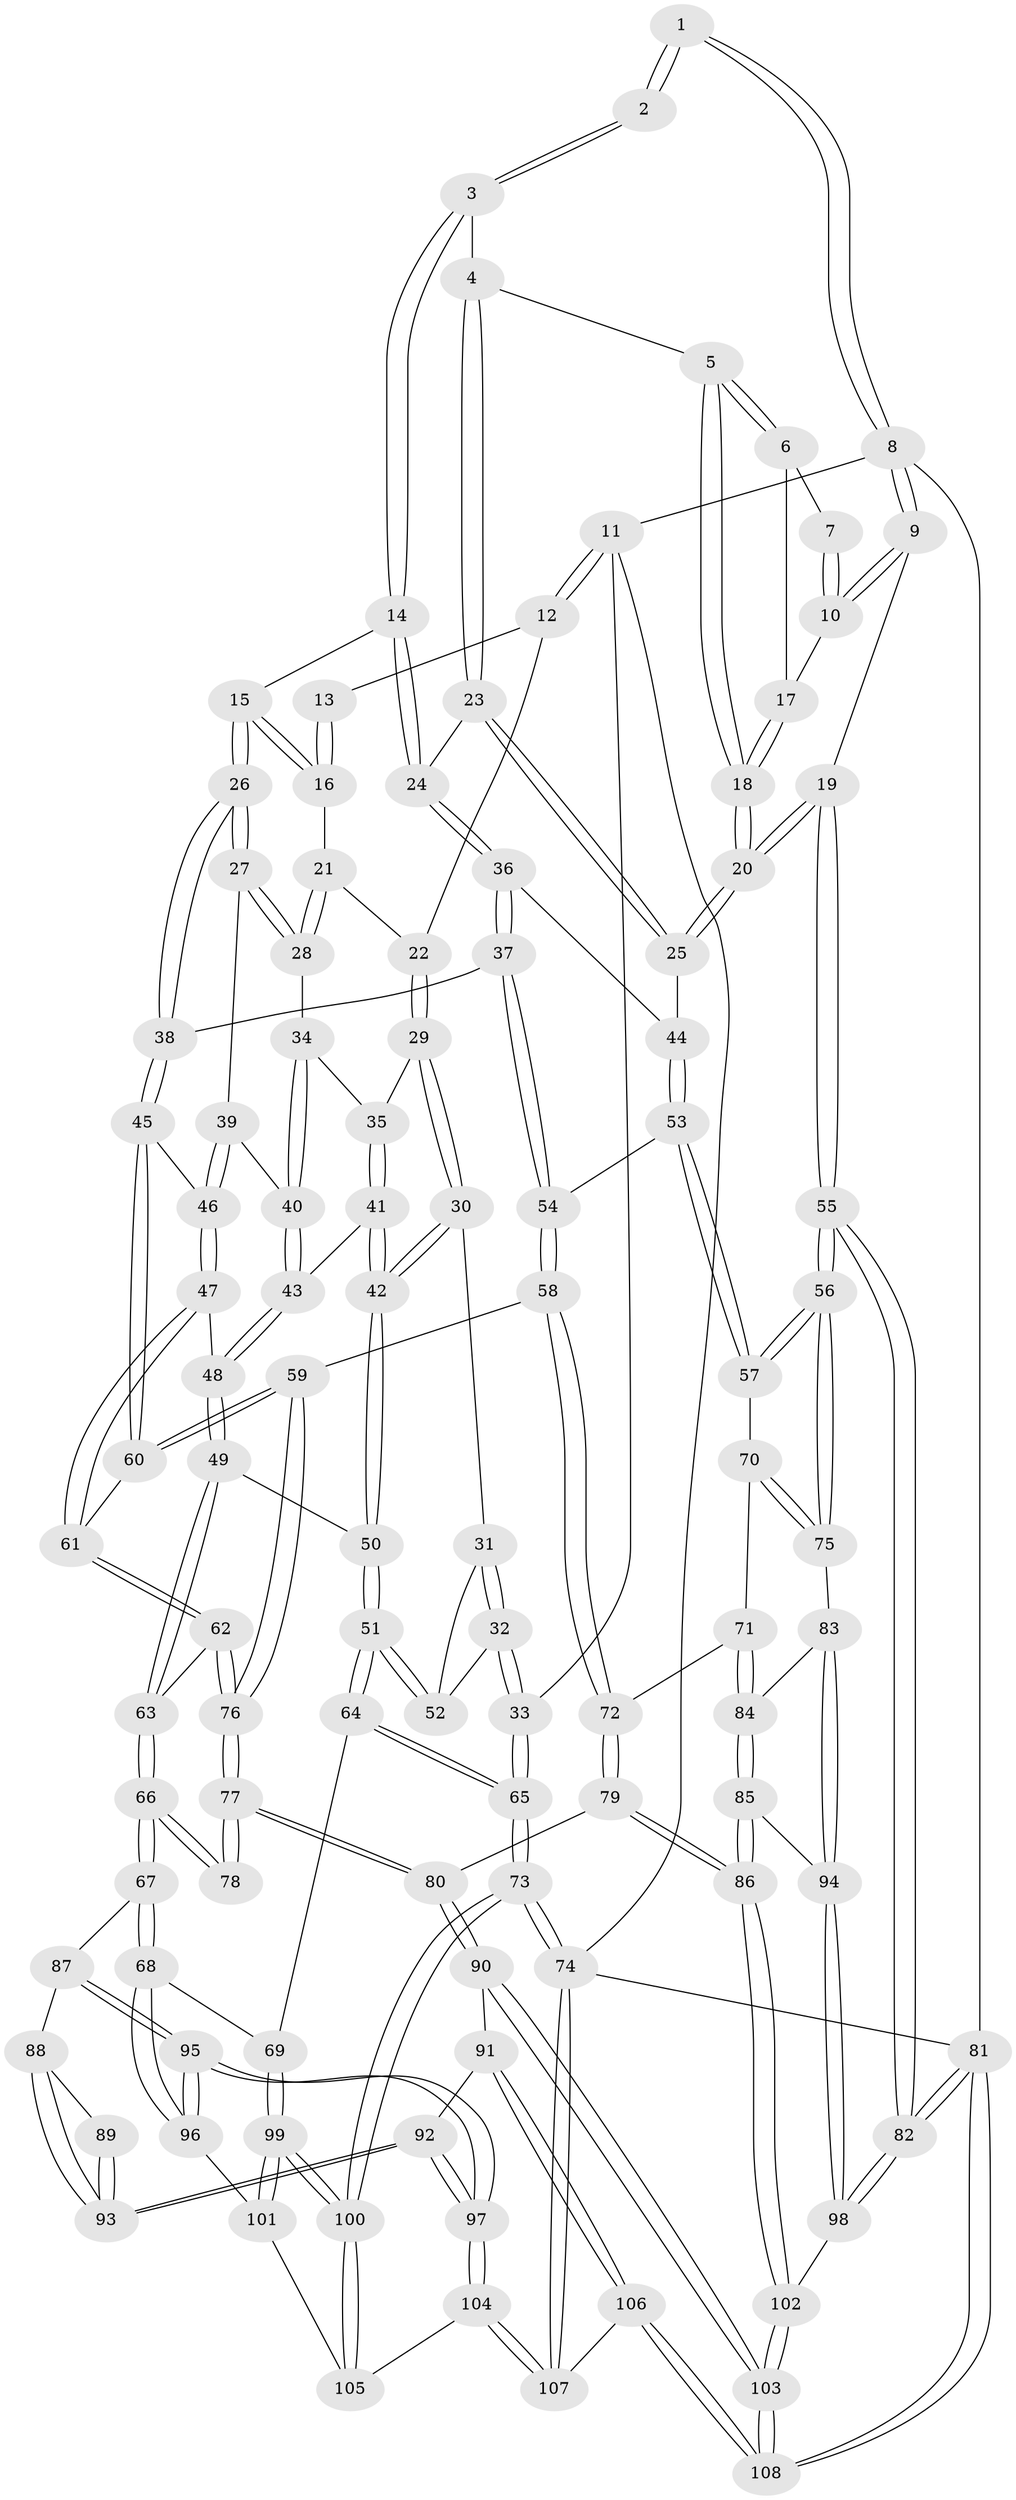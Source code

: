 // coarse degree distribution, {3: 0.5454545454545454, 4: 0.3181818181818182, 5: 0.045454545454545456, 2: 0.09090909090909091}
// Generated by graph-tools (version 1.1) at 2025/54/03/04/25 22:54:19]
// undirected, 108 vertices, 267 edges
graph export_dot {
  node [color=gray90,style=filled];
  1 [pos="+1+0"];
  2 [pos="+0.6912652042276817+0"];
  3 [pos="+0.7357824498293256+0.037499499341262774"];
  4 [pos="+0.7626963204108196+0.0690349774533186"];
  5 [pos="+0.8967922028441044+0.08115996762043215"];
  6 [pos="+0.9092691284814362+0.06971241239165504"];
  7 [pos="+0.9489138275988727+0.0033702059647413227"];
  8 [pos="+1+0"];
  9 [pos="+1+0.30606422766073343"];
  10 [pos="+0.9754408474858745+0.08736479998388105"];
  11 [pos="+0+0"];
  12 [pos="+0.1646110513003958+0"];
  13 [pos="+0.6001180822885823+0"];
  14 [pos="+0.6729842328863445+0.12585384320070814"];
  15 [pos="+0.5180848713583139+0.15522434688454467"];
  16 [pos="+0.5048574323300794+0.11205593525375461"];
  17 [pos="+0.947496137364021+0.10287288578284369"];
  18 [pos="+0.915466577136819+0.1973315746892172"];
  19 [pos="+1+0.3654022297506067"];
  20 [pos="+0.914888890467576+0.26960025879639365"];
  21 [pos="+0.30186333949158917+0.0796827339934614"];
  22 [pos="+0.2778966619215513+0.06599543612071766"];
  23 [pos="+0.8218270007748607+0.2032232771987838"];
  24 [pos="+0.6702794338200844+0.23330873917659714"];
  25 [pos="+0.8959189779416933+0.2684772461884461"];
  26 [pos="+0.5114368631967209+0.22787698480257004"];
  27 [pos="+0.41473973773444056+0.23462823657211865"];
  28 [pos="+0.4043737701838355+0.23037585539901415"];
  29 [pos="+0.24205708616132834+0.1619997144596974"];
  30 [pos="+0.13890324232246742+0.2616948994661053"];
  31 [pos="+0.13035175588947145+0.2609674435540999"];
  32 [pos="+0+0.17086861969264763"];
  33 [pos="+0+0.14812223641534744"];
  34 [pos="+0.3458651177167762+0.24937005795577935"];
  35 [pos="+0.3104977960432985+0.2547273987733948"];
  36 [pos="+0.6366277548780925+0.2780248454176978"];
  37 [pos="+0.603555469405694+0.30578487621170797"];
  38 [pos="+0.5647387209360651+0.30628502764506516"];
  39 [pos="+0.38639641825478177+0.31154454825380457"];
  40 [pos="+0.35780547438827176+0.32648138994600395"];
  41 [pos="+0.3046371251041425+0.27343663414911606"];
  42 [pos="+0.21021129381466033+0.34614856875980116"];
  43 [pos="+0.3452721362077002+0.33608164115904654"];
  44 [pos="+0.8558687798075053+0.2979714090393828"];
  45 [pos="+0.5347009859548744+0.3556906140433411"];
  46 [pos="+0.4570473814818074+0.3759877207413907"];
  47 [pos="+0.4025603431237133+0.4132117931801735"];
  48 [pos="+0.32478161847952275+0.3944502090588528"];
  49 [pos="+0.30057025797811804+0.4040010416880218"];
  50 [pos="+0.22710048597854918+0.39317724541035737"];
  51 [pos="+0.12989252518826142+0.5398408020826907"];
  52 [pos="+0.0843963945666+0.4241781966381232"];
  53 [pos="+0.7587520598801312+0.4031335073674313"];
  54 [pos="+0.7173788297294297+0.40536405556518695"];
  55 [pos="+1+0.49615981042419177"];
  56 [pos="+1+0.5334351318880218"];
  57 [pos="+0.7708218015806825+0.4200217310131203"];
  58 [pos="+0.6597116613065677+0.5133712513730249"];
  59 [pos="+0.5536069940569888+0.5123685422980973"];
  60 [pos="+0.5435330002523423+0.45976421005337353"];
  61 [pos="+0.41002021538717326+0.4565192555392937"];
  62 [pos="+0.40929953240593364+0.5213108219300796"];
  63 [pos="+0.3320072383809481+0.5229710938513764"];
  64 [pos="+0.11944261315192921+0.5773622962399279"];
  65 [pos="+0+0.5595201323061658"];
  66 [pos="+0.25163830434282586+0.5984567094233484"];
  67 [pos="+0.23825306722276474+0.606337251840289"];
  68 [pos="+0.14517594316990956+0.6045978366893883"];
  69 [pos="+0.14322734667307488+0.6038628175864416"];
  70 [pos="+0.7893783111596918+0.48961964794881446"];
  71 [pos="+0.761904561920037+0.6026740424157099"];
  72 [pos="+0.7330452981057595+0.6082375407908527"];
  73 [pos="+0+1"];
  74 [pos="+0+1"];
  75 [pos="+1+0.5358762542113794"];
  76 [pos="+0.4935183532673505+0.5920073085234678"];
  77 [pos="+0.4932847787179603+0.5969264122661777"];
  78 [pos="+0.4753559997592483+0.6099056530552127"];
  79 [pos="+0.6683895414530726+0.6987478391415088"];
  80 [pos="+0.5907557148119816+0.7089088691630908"];
  81 [pos="+1+1"];
  82 [pos="+1+0.8552004741282476"];
  83 [pos="+0.9425235110916459+0.6086022791360557"];
  84 [pos="+0.8457597663086899+0.6209769782567233"];
  85 [pos="+0.7919379391842386+0.8066616817018399"];
  86 [pos="+0.775951568699391+0.8300083929298012"];
  87 [pos="+0.33470500966317507+0.6934099812457026"];
  88 [pos="+0.3587035677406753+0.6901851505615912"];
  89 [pos="+0.4716927147897848+0.6140366562759929"];
  90 [pos="+0.5474162688945885+0.7984802711070115"];
  91 [pos="+0.4981998632318077+0.8411132998781637"];
  92 [pos="+0.4481075033514105+0.8356665412547047"];
  93 [pos="+0.4303485659507457+0.7640427855337588"];
  94 [pos="+0.9143156217599494+0.7205261172980622"];
  95 [pos="+0.3131552085578311+0.7958805719048428"];
  96 [pos="+0.2323338079049772+0.7764846924496602"];
  97 [pos="+0.3615623557059812+0.865244331634971"];
  98 [pos="+0.9536529448075718+0.8562428459626267"];
  99 [pos="+0.05975519774215746+0.8390504900560218"];
  100 [pos="+0+1"];
  101 [pos="+0.20113488675085986+0.8177077425493541"];
  102 [pos="+0.7910630080747435+0.9272718231340139"];
  103 [pos="+0.7834814856949954+0.9438413106439074"];
  104 [pos="+0.328964815904394+0.9252272699481707"];
  105 [pos="+0.22903637964506257+0.8955387482762366"];
  106 [pos="+0.6134355945341664+1"];
  107 [pos="+0.33325079641894406+1"];
  108 [pos="+0.7394102118515586+1"];
  1 -- 2;
  1 -- 2;
  1 -- 8;
  1 -- 8;
  2 -- 3;
  2 -- 3;
  3 -- 4;
  3 -- 14;
  3 -- 14;
  4 -- 5;
  4 -- 23;
  4 -- 23;
  5 -- 6;
  5 -- 6;
  5 -- 18;
  5 -- 18;
  6 -- 7;
  6 -- 17;
  7 -- 10;
  7 -- 10;
  8 -- 9;
  8 -- 9;
  8 -- 11;
  8 -- 81;
  9 -- 10;
  9 -- 10;
  9 -- 19;
  10 -- 17;
  11 -- 12;
  11 -- 12;
  11 -- 33;
  11 -- 74;
  12 -- 13;
  12 -- 22;
  13 -- 16;
  13 -- 16;
  14 -- 15;
  14 -- 24;
  14 -- 24;
  15 -- 16;
  15 -- 16;
  15 -- 26;
  15 -- 26;
  16 -- 21;
  17 -- 18;
  17 -- 18;
  18 -- 20;
  18 -- 20;
  19 -- 20;
  19 -- 20;
  19 -- 55;
  19 -- 55;
  20 -- 25;
  20 -- 25;
  21 -- 22;
  21 -- 28;
  21 -- 28;
  22 -- 29;
  22 -- 29;
  23 -- 24;
  23 -- 25;
  23 -- 25;
  24 -- 36;
  24 -- 36;
  25 -- 44;
  26 -- 27;
  26 -- 27;
  26 -- 38;
  26 -- 38;
  27 -- 28;
  27 -- 28;
  27 -- 39;
  28 -- 34;
  29 -- 30;
  29 -- 30;
  29 -- 35;
  30 -- 31;
  30 -- 42;
  30 -- 42;
  31 -- 32;
  31 -- 32;
  31 -- 52;
  32 -- 33;
  32 -- 33;
  32 -- 52;
  33 -- 65;
  33 -- 65;
  34 -- 35;
  34 -- 40;
  34 -- 40;
  35 -- 41;
  35 -- 41;
  36 -- 37;
  36 -- 37;
  36 -- 44;
  37 -- 38;
  37 -- 54;
  37 -- 54;
  38 -- 45;
  38 -- 45;
  39 -- 40;
  39 -- 46;
  39 -- 46;
  40 -- 43;
  40 -- 43;
  41 -- 42;
  41 -- 42;
  41 -- 43;
  42 -- 50;
  42 -- 50;
  43 -- 48;
  43 -- 48;
  44 -- 53;
  44 -- 53;
  45 -- 46;
  45 -- 60;
  45 -- 60;
  46 -- 47;
  46 -- 47;
  47 -- 48;
  47 -- 61;
  47 -- 61;
  48 -- 49;
  48 -- 49;
  49 -- 50;
  49 -- 63;
  49 -- 63;
  50 -- 51;
  50 -- 51;
  51 -- 52;
  51 -- 52;
  51 -- 64;
  51 -- 64;
  53 -- 54;
  53 -- 57;
  53 -- 57;
  54 -- 58;
  54 -- 58;
  55 -- 56;
  55 -- 56;
  55 -- 82;
  55 -- 82;
  56 -- 57;
  56 -- 57;
  56 -- 75;
  56 -- 75;
  57 -- 70;
  58 -- 59;
  58 -- 72;
  58 -- 72;
  59 -- 60;
  59 -- 60;
  59 -- 76;
  59 -- 76;
  60 -- 61;
  61 -- 62;
  61 -- 62;
  62 -- 63;
  62 -- 76;
  62 -- 76;
  63 -- 66;
  63 -- 66;
  64 -- 65;
  64 -- 65;
  64 -- 69;
  65 -- 73;
  65 -- 73;
  66 -- 67;
  66 -- 67;
  66 -- 78;
  66 -- 78;
  67 -- 68;
  67 -- 68;
  67 -- 87;
  68 -- 69;
  68 -- 96;
  68 -- 96;
  69 -- 99;
  69 -- 99;
  70 -- 71;
  70 -- 75;
  70 -- 75;
  71 -- 72;
  71 -- 84;
  71 -- 84;
  72 -- 79;
  72 -- 79;
  73 -- 74;
  73 -- 74;
  73 -- 100;
  73 -- 100;
  74 -- 107;
  74 -- 107;
  74 -- 81;
  75 -- 83;
  76 -- 77;
  76 -- 77;
  77 -- 78;
  77 -- 78;
  77 -- 80;
  77 -- 80;
  79 -- 80;
  79 -- 86;
  79 -- 86;
  80 -- 90;
  80 -- 90;
  81 -- 82;
  81 -- 82;
  81 -- 108;
  81 -- 108;
  82 -- 98;
  82 -- 98;
  83 -- 84;
  83 -- 94;
  83 -- 94;
  84 -- 85;
  84 -- 85;
  85 -- 86;
  85 -- 86;
  85 -- 94;
  86 -- 102;
  86 -- 102;
  87 -- 88;
  87 -- 95;
  87 -- 95;
  88 -- 89;
  88 -- 93;
  88 -- 93;
  89 -- 93;
  89 -- 93;
  90 -- 91;
  90 -- 103;
  90 -- 103;
  91 -- 92;
  91 -- 106;
  91 -- 106;
  92 -- 93;
  92 -- 93;
  92 -- 97;
  92 -- 97;
  94 -- 98;
  94 -- 98;
  95 -- 96;
  95 -- 96;
  95 -- 97;
  95 -- 97;
  96 -- 101;
  97 -- 104;
  97 -- 104;
  98 -- 102;
  99 -- 100;
  99 -- 100;
  99 -- 101;
  99 -- 101;
  100 -- 105;
  100 -- 105;
  101 -- 105;
  102 -- 103;
  102 -- 103;
  103 -- 108;
  103 -- 108;
  104 -- 105;
  104 -- 107;
  104 -- 107;
  106 -- 107;
  106 -- 108;
  106 -- 108;
}
